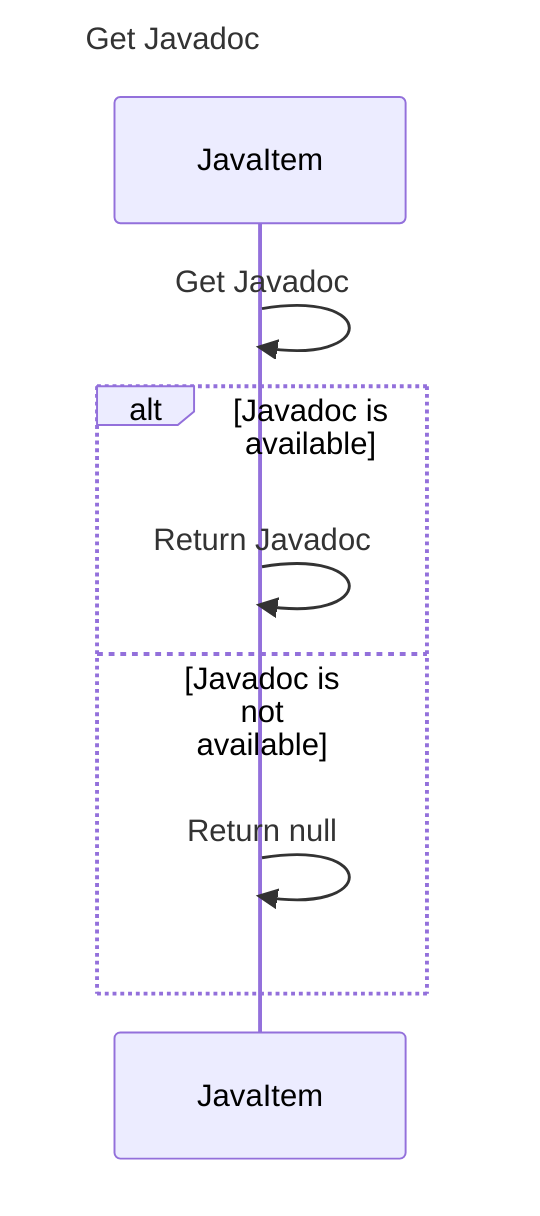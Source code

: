 ---
title: Get Javadoc
---

sequenceDiagram
    participant JavaItem

    JavaItem->>JavaItem: Get Javadoc
    alt Javadoc is available
        JavaItem->>JavaItem: Return Javadoc
    else Javadoc is not available
        JavaItem->>JavaItem: Return null
    end